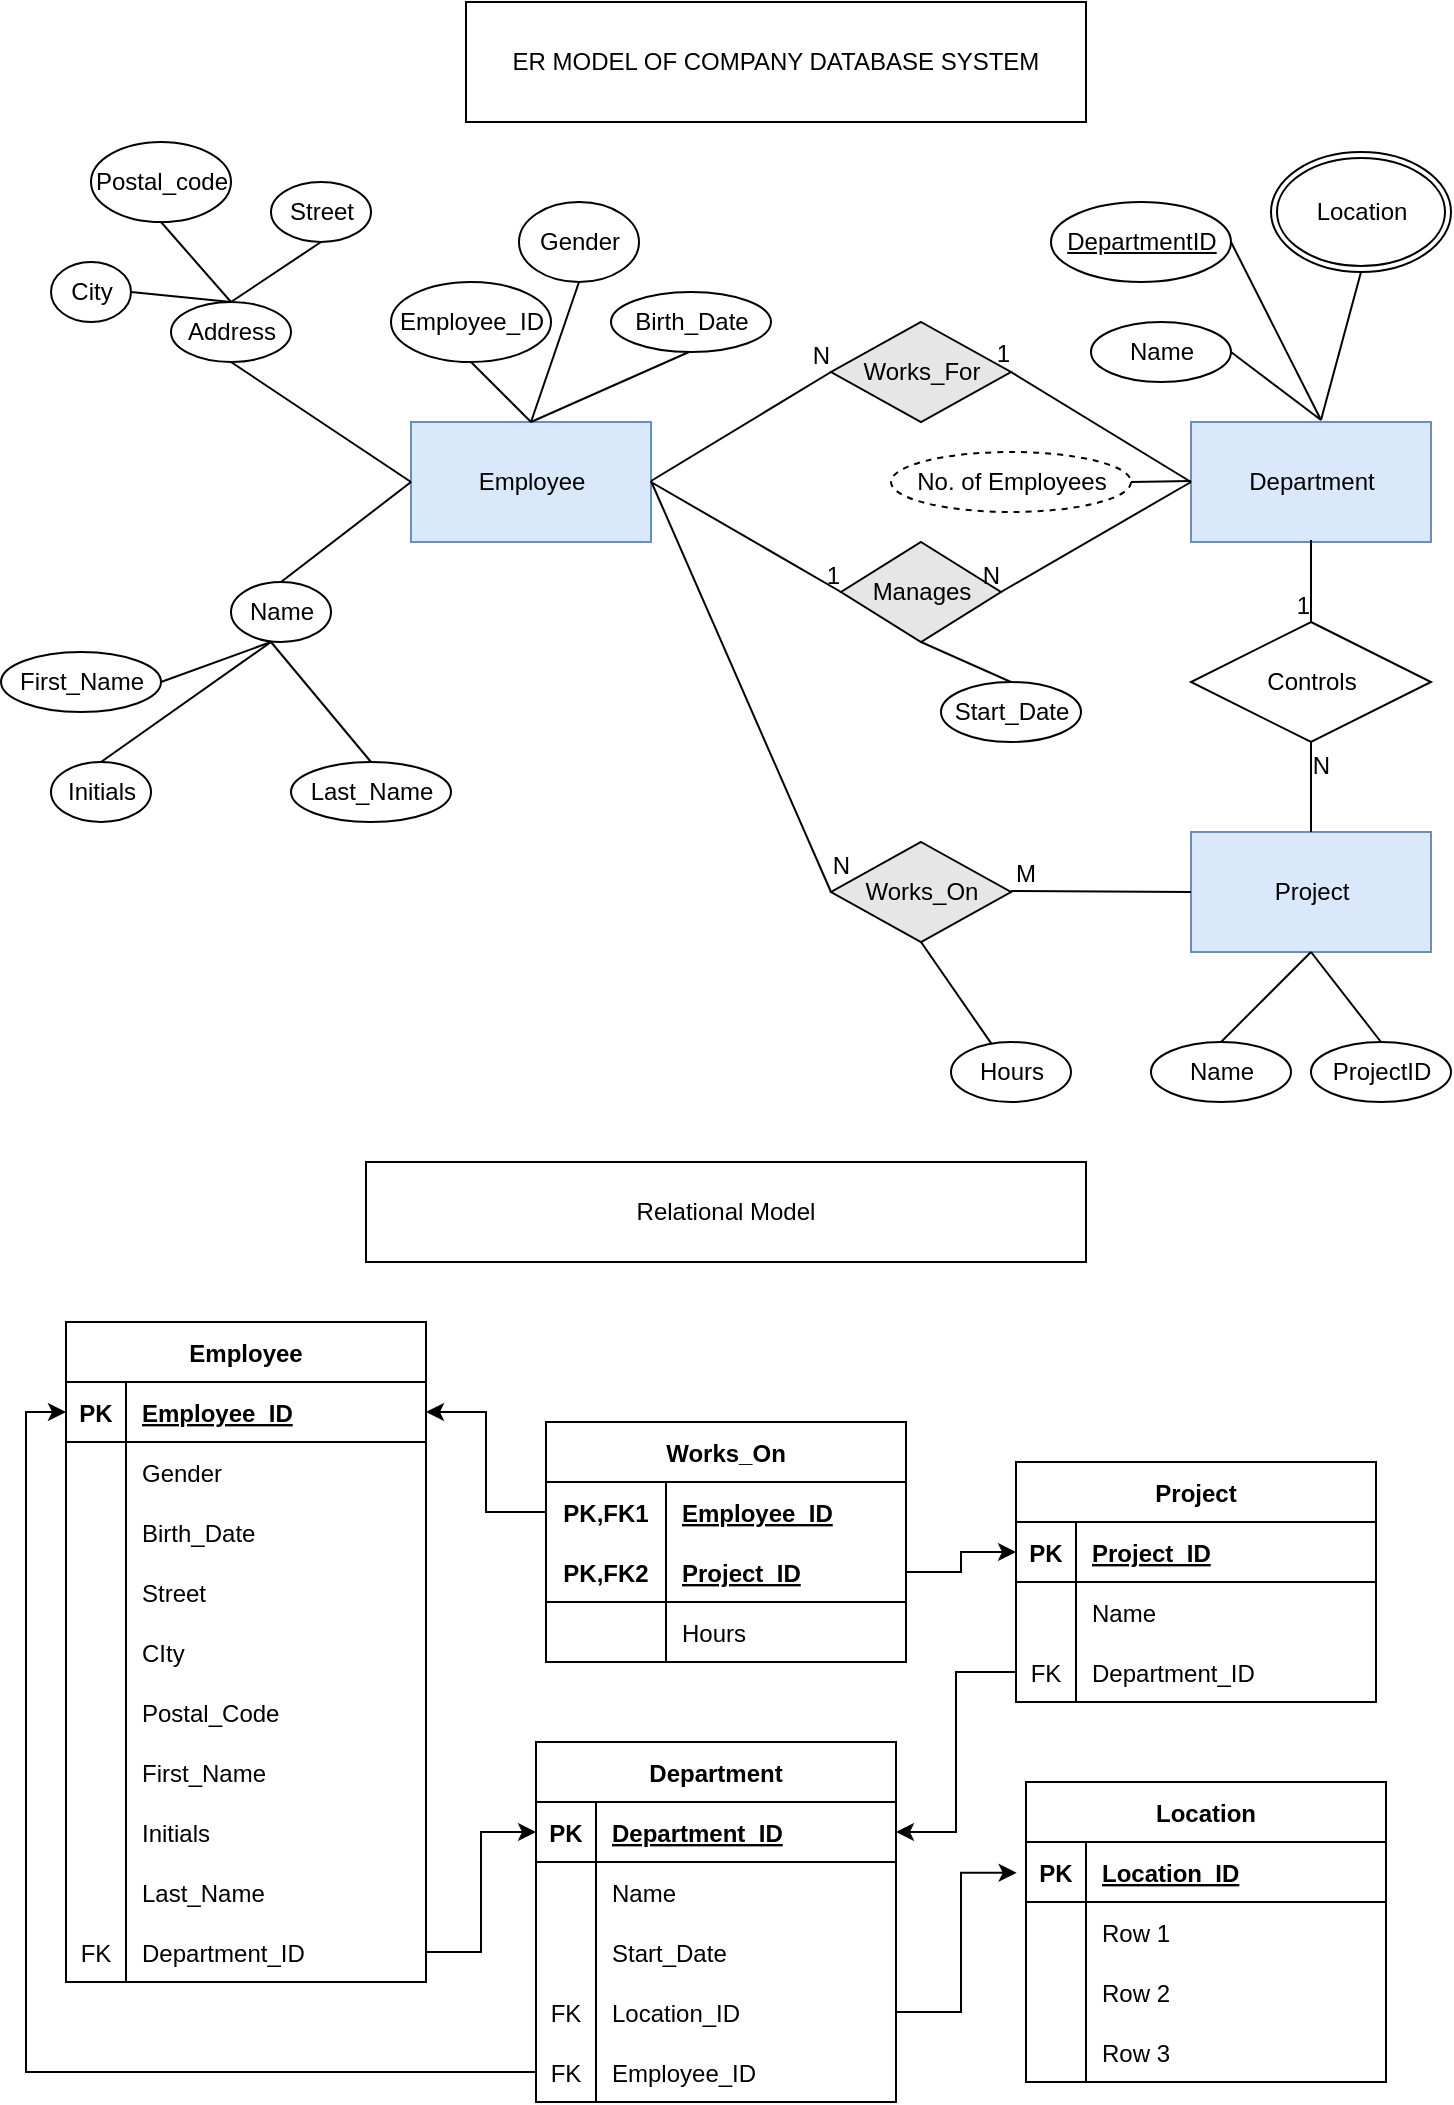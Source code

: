 <mxfile version="20.8.23" type="github">
  <diagram name="Page-1" id="R02BHQeO2Far4ScUjPcx">
    <mxGraphModel dx="1051" dy="545" grid="1" gridSize="10" guides="1" tooltips="1" connect="1" arrows="1" fold="1" page="1" pageScale="1" pageWidth="827" pageHeight="1169" math="0" shadow="0">
      <root>
        <mxCell id="0" />
        <mxCell id="1" parent="0" />
        <mxCell id="JJe2Z0qTwaohnT_z7_NP-1" value="Employee" style="rounded=0;whiteSpace=wrap;html=1;fillColor=#dae8fc;strokeColor=#6c8ebf;" vertex="1" parent="1">
          <mxGeometry x="252.5" y="270" width="120" height="60" as="geometry" />
        </mxCell>
        <mxCell id="JJe2Z0qTwaohnT_z7_NP-2" value="Department" style="rounded=0;whiteSpace=wrap;html=1;fillColor=#dae8fc;strokeColor=#6c8ebf;" vertex="1" parent="1">
          <mxGeometry x="642.5" y="270" width="120" height="60" as="geometry" />
        </mxCell>
        <mxCell id="JJe2Z0qTwaohnT_z7_NP-3" value="Project" style="rounded=0;whiteSpace=wrap;html=1;fillColor=#dae8fc;strokeColor=#6c8ebf;" vertex="1" parent="1">
          <mxGeometry x="642.5" y="475" width="120" height="60" as="geometry" />
        </mxCell>
        <mxCell id="JJe2Z0qTwaohnT_z7_NP-4" value="Employee_ID" style="ellipse;whiteSpace=wrap;html=1;" vertex="1" parent="1">
          <mxGeometry x="242.5" y="200" width="80" height="40" as="geometry" />
        </mxCell>
        <mxCell id="JJe2Z0qTwaohnT_z7_NP-5" value="Gender" style="ellipse;whiteSpace=wrap;html=1;" vertex="1" parent="1">
          <mxGeometry x="306.5" y="160" width="60" height="40" as="geometry" />
        </mxCell>
        <mxCell id="JJe2Z0qTwaohnT_z7_NP-7" value="Birth_Date" style="ellipse;whiteSpace=wrap;html=1;" vertex="1" parent="1">
          <mxGeometry x="352.5" y="205" width="80" height="30" as="geometry" />
        </mxCell>
        <mxCell id="JJe2Z0qTwaohnT_z7_NP-8" value="" style="endArrow=none;html=1;rounded=0;exitX=0.5;exitY=0;exitDx=0;exitDy=0;entryX=0.5;entryY=1;entryDx=0;entryDy=0;" edge="1" parent="1" source="JJe2Z0qTwaohnT_z7_NP-1" target="JJe2Z0qTwaohnT_z7_NP-5">
          <mxGeometry width="50" height="50" relative="1" as="geometry">
            <mxPoint x="302.5" y="250" as="sourcePoint" />
            <mxPoint x="352.5" y="200" as="targetPoint" />
          </mxGeometry>
        </mxCell>
        <mxCell id="JJe2Z0qTwaohnT_z7_NP-9" value="" style="endArrow=none;html=1;rounded=0;" edge="1" parent="1">
          <mxGeometry width="50" height="50" relative="1" as="geometry">
            <mxPoint x="312.5" y="270" as="sourcePoint" />
            <mxPoint x="282.5" y="240" as="targetPoint" />
          </mxGeometry>
        </mxCell>
        <mxCell id="JJe2Z0qTwaohnT_z7_NP-10" value="" style="endArrow=none;html=1;rounded=0;exitX=0.5;exitY=0;exitDx=0;exitDy=0;" edge="1" parent="1" source="JJe2Z0qTwaohnT_z7_NP-1">
          <mxGeometry width="50" height="50" relative="1" as="geometry">
            <mxPoint x="341.5" y="285" as="sourcePoint" />
            <mxPoint x="391.5" y="235" as="targetPoint" />
          </mxGeometry>
        </mxCell>
        <mxCell id="JJe2Z0qTwaohnT_z7_NP-11" value="Postal_code" style="ellipse;whiteSpace=wrap;html=1;" vertex="1" parent="1">
          <mxGeometry x="92.5" y="130" width="70" height="40" as="geometry" />
        </mxCell>
        <mxCell id="JJe2Z0qTwaohnT_z7_NP-12" value="Street" style="ellipse;whiteSpace=wrap;html=1;" vertex="1" parent="1">
          <mxGeometry x="182.5" y="150" width="50" height="30" as="geometry" />
        </mxCell>
        <mxCell id="JJe2Z0qTwaohnT_z7_NP-13" value="City" style="ellipse;whiteSpace=wrap;html=1;" vertex="1" parent="1">
          <mxGeometry x="72.5" y="190" width="40" height="30" as="geometry" />
        </mxCell>
        <mxCell id="JJe2Z0qTwaohnT_z7_NP-14" value="Address" style="ellipse;whiteSpace=wrap;html=1;" vertex="1" parent="1">
          <mxGeometry x="132.5" y="210" width="60" height="30" as="geometry" />
        </mxCell>
        <mxCell id="JJe2Z0qTwaohnT_z7_NP-15" value="" style="endArrow=none;html=1;rounded=0;exitX=0.5;exitY=1;exitDx=0;exitDy=0;" edge="1" parent="1" source="JJe2Z0qTwaohnT_z7_NP-14">
          <mxGeometry width="50" height="50" relative="1" as="geometry">
            <mxPoint x="202.5" y="350" as="sourcePoint" />
            <mxPoint x="252.5" y="300" as="targetPoint" />
          </mxGeometry>
        </mxCell>
        <mxCell id="JJe2Z0qTwaohnT_z7_NP-18" value="" style="endArrow=none;html=1;rounded=0;exitX=1;exitY=0.5;exitDx=0;exitDy=0;" edge="1" parent="1" source="JJe2Z0qTwaohnT_z7_NP-13">
          <mxGeometry width="50" height="50" relative="1" as="geometry">
            <mxPoint x="112.5" y="260" as="sourcePoint" />
            <mxPoint x="162.5" y="210" as="targetPoint" />
          </mxGeometry>
        </mxCell>
        <mxCell id="JJe2Z0qTwaohnT_z7_NP-19" value="" style="endArrow=none;html=1;rounded=0;exitX=0.5;exitY=1;exitDx=0;exitDy=0;" edge="1" parent="1" source="JJe2Z0qTwaohnT_z7_NP-11">
          <mxGeometry width="50" height="50" relative="1" as="geometry">
            <mxPoint x="112.5" y="260" as="sourcePoint" />
            <mxPoint x="162.5" y="210" as="targetPoint" />
          </mxGeometry>
        </mxCell>
        <mxCell id="JJe2Z0qTwaohnT_z7_NP-20" value="" style="endArrow=none;html=1;rounded=0;exitX=0.5;exitY=1;exitDx=0;exitDy=0;" edge="1" parent="1" source="JJe2Z0qTwaohnT_z7_NP-12">
          <mxGeometry width="50" height="50" relative="1" as="geometry">
            <mxPoint x="112.5" y="260" as="sourcePoint" />
            <mxPoint x="162.5" y="210" as="targetPoint" />
          </mxGeometry>
        </mxCell>
        <mxCell id="JJe2Z0qTwaohnT_z7_NP-21" value="Name" style="ellipse;whiteSpace=wrap;html=1;" vertex="1" parent="1">
          <mxGeometry x="162.5" y="350" width="50" height="30" as="geometry" />
        </mxCell>
        <mxCell id="JJe2Z0qTwaohnT_z7_NP-22" value="First_Name" style="ellipse;whiteSpace=wrap;html=1;" vertex="1" parent="1">
          <mxGeometry x="47.5" y="385" width="80" height="30" as="geometry" />
        </mxCell>
        <mxCell id="JJe2Z0qTwaohnT_z7_NP-23" value="Last_Name" style="ellipse;whiteSpace=wrap;html=1;" vertex="1" parent="1">
          <mxGeometry x="192.5" y="440" width="80" height="30" as="geometry" />
        </mxCell>
        <mxCell id="JJe2Z0qTwaohnT_z7_NP-24" value="Initials" style="ellipse;whiteSpace=wrap;html=1;" vertex="1" parent="1">
          <mxGeometry x="72.5" y="440" width="50" height="30" as="geometry" />
        </mxCell>
        <mxCell id="JJe2Z0qTwaohnT_z7_NP-25" value="" style="endArrow=none;html=1;rounded=0;exitX=0.5;exitY=0;exitDx=0;exitDy=0;" edge="1" parent="1" source="JJe2Z0qTwaohnT_z7_NP-21">
          <mxGeometry width="50" height="50" relative="1" as="geometry">
            <mxPoint x="202.5" y="360" as="sourcePoint" />
            <mxPoint x="252.5" y="300" as="targetPoint" />
          </mxGeometry>
        </mxCell>
        <mxCell id="JJe2Z0qTwaohnT_z7_NP-26" value="" style="endArrow=none;html=1;rounded=0;exitX=0.5;exitY=0;exitDx=0;exitDy=0;" edge="1" parent="1" source="JJe2Z0qTwaohnT_z7_NP-24">
          <mxGeometry width="50" height="50" relative="1" as="geometry">
            <mxPoint x="132.5" y="430" as="sourcePoint" />
            <mxPoint x="182.5" y="380" as="targetPoint" />
          </mxGeometry>
        </mxCell>
        <mxCell id="JJe2Z0qTwaohnT_z7_NP-27" value="" style="endArrow=none;html=1;rounded=0;exitX=1;exitY=0.5;exitDx=0;exitDy=0;" edge="1" parent="1" source="JJe2Z0qTwaohnT_z7_NP-22">
          <mxGeometry width="50" height="50" relative="1" as="geometry">
            <mxPoint x="132.5" y="430" as="sourcePoint" />
            <mxPoint x="182.5" y="380" as="targetPoint" />
          </mxGeometry>
        </mxCell>
        <mxCell id="JJe2Z0qTwaohnT_z7_NP-28" value="" style="endArrow=none;html=1;rounded=0;exitX=0.5;exitY=0;exitDx=0;exitDy=0;" edge="1" parent="1" source="JJe2Z0qTwaohnT_z7_NP-23">
          <mxGeometry width="50" height="50" relative="1" as="geometry">
            <mxPoint x="132.5" y="430" as="sourcePoint" />
            <mxPoint x="182.5" y="380" as="targetPoint" />
          </mxGeometry>
        </mxCell>
        <mxCell id="JJe2Z0qTwaohnT_z7_NP-29" value="Works_For" style="rhombus;whiteSpace=wrap;html=1;fillColor=#E6E6E6;" vertex="1" parent="1">
          <mxGeometry x="462.5" y="220" width="90" height="50" as="geometry" />
        </mxCell>
        <mxCell id="JJe2Z0qTwaohnT_z7_NP-32" value="Manages" style="rhombus;whiteSpace=wrap;html=1;fillColor=#E6E6E6;" vertex="1" parent="1">
          <mxGeometry x="467.5" y="330" width="80" height="50" as="geometry" />
        </mxCell>
        <mxCell id="JJe2Z0qTwaohnT_z7_NP-36" value="No. of Employees" style="ellipse;whiteSpace=wrap;html=1;align=center;dashed=1;fillColor=#FFFFFF;" vertex="1" parent="1">
          <mxGeometry x="492.5" y="285" width="120" height="30" as="geometry" />
        </mxCell>
        <mxCell id="JJe2Z0qTwaohnT_z7_NP-37" value="" style="endArrow=none;html=1;rounded=0;exitX=1;exitY=0.5;exitDx=0;exitDy=0;" edge="1" parent="1" source="JJe2Z0qTwaohnT_z7_NP-36">
          <mxGeometry relative="1" as="geometry">
            <mxPoint x="622.5" y="300" as="sourcePoint" />
            <mxPoint x="642.5" y="299.5" as="targetPoint" />
          </mxGeometry>
        </mxCell>
        <mxCell id="JJe2Z0qTwaohnT_z7_NP-39" value="Name" style="ellipse;whiteSpace=wrap;html=1;align=center;fillColor=#FFFFFF;" vertex="1" parent="1">
          <mxGeometry x="592.5" y="220" width="70" height="30" as="geometry" />
        </mxCell>
        <mxCell id="JJe2Z0qTwaohnT_z7_NP-41" value="&lt;u&gt;DepartmentID&lt;/u&gt;" style="ellipse;whiteSpace=wrap;html=1;align=center;fillColor=#FFFFFF;" vertex="1" parent="1">
          <mxGeometry x="572.5" y="160" width="90" height="40" as="geometry" />
        </mxCell>
        <mxCell id="JJe2Z0qTwaohnT_z7_NP-42" value="Location" style="ellipse;shape=doubleEllipse;margin=3;whiteSpace=wrap;html=1;align=center;fillColor=#FFFFFF;" vertex="1" parent="1">
          <mxGeometry x="682.5" y="135" width="90" height="60" as="geometry" />
        </mxCell>
        <mxCell id="JJe2Z0qTwaohnT_z7_NP-43" value="" style="endArrow=none;html=1;rounded=0;exitX=0.5;exitY=1;exitDx=0;exitDy=0;" edge="1" parent="1" source="JJe2Z0qTwaohnT_z7_NP-42">
          <mxGeometry relative="1" as="geometry">
            <mxPoint x="547.5" y="269" as="sourcePoint" />
            <mxPoint x="707.5" y="269" as="targetPoint" />
          </mxGeometry>
        </mxCell>
        <mxCell id="JJe2Z0qTwaohnT_z7_NP-44" value="" style="endArrow=none;html=1;rounded=0;exitX=1;exitY=0.5;exitDx=0;exitDy=0;" edge="1" parent="1" source="JJe2Z0qTwaohnT_z7_NP-41">
          <mxGeometry relative="1" as="geometry">
            <mxPoint x="547.5" y="269" as="sourcePoint" />
            <mxPoint x="707.5" y="269" as="targetPoint" />
          </mxGeometry>
        </mxCell>
        <mxCell id="JJe2Z0qTwaohnT_z7_NP-45" value="" style="endArrow=none;html=1;rounded=0;exitX=1;exitY=0.5;exitDx=0;exitDy=0;" edge="1" parent="1" source="JJe2Z0qTwaohnT_z7_NP-39">
          <mxGeometry relative="1" as="geometry">
            <mxPoint x="547.5" y="269" as="sourcePoint" />
            <mxPoint x="707.5" y="269" as="targetPoint" />
          </mxGeometry>
        </mxCell>
        <mxCell id="JJe2Z0qTwaohnT_z7_NP-46" value="" style="endArrow=none;html=1;rounded=0;entryX=0;entryY=0.5;entryDx=0;entryDy=0;" edge="1" parent="1" target="JJe2Z0qTwaohnT_z7_NP-29">
          <mxGeometry relative="1" as="geometry">
            <mxPoint x="372.5" y="299.5" as="sourcePoint" />
            <mxPoint x="532.5" y="299.5" as="targetPoint" />
          </mxGeometry>
        </mxCell>
        <mxCell id="JJe2Z0qTwaohnT_z7_NP-47" value="N" style="resizable=0;html=1;align=right;verticalAlign=bottom;fillColor=#FFFFFF;" connectable="0" vertex="1" parent="JJe2Z0qTwaohnT_z7_NP-46">
          <mxGeometry x="1" relative="1" as="geometry" />
        </mxCell>
        <mxCell id="JJe2Z0qTwaohnT_z7_NP-48" value="" style="endArrow=none;html=1;rounded=0;exitX=0;exitY=0.5;exitDx=0;exitDy=0;entryX=1;entryY=0.5;entryDx=0;entryDy=0;" edge="1" parent="1" source="JJe2Z0qTwaohnT_z7_NP-2" target="JJe2Z0qTwaohnT_z7_NP-29">
          <mxGeometry relative="1" as="geometry">
            <mxPoint x="402.5" y="330" as="sourcePoint" />
            <mxPoint x="562.5" y="330" as="targetPoint" />
          </mxGeometry>
        </mxCell>
        <mxCell id="JJe2Z0qTwaohnT_z7_NP-49" value="1" style="resizable=0;html=1;align=right;verticalAlign=bottom;fillColor=#FFFFFF;" connectable="0" vertex="1" parent="JJe2Z0qTwaohnT_z7_NP-48">
          <mxGeometry x="1" relative="1" as="geometry" />
        </mxCell>
        <mxCell id="JJe2Z0qTwaohnT_z7_NP-50" value="" style="endArrow=none;html=1;rounded=0;exitX=1;exitY=0.5;exitDx=0;exitDy=0;entryX=0;entryY=0.5;entryDx=0;entryDy=0;" edge="1" parent="1" source="JJe2Z0qTwaohnT_z7_NP-1" target="JJe2Z0qTwaohnT_z7_NP-32">
          <mxGeometry relative="1" as="geometry">
            <mxPoint x="402.5" y="330" as="sourcePoint" />
            <mxPoint x="562.5" y="330" as="targetPoint" />
          </mxGeometry>
        </mxCell>
        <mxCell id="JJe2Z0qTwaohnT_z7_NP-51" value="1" style="resizable=0;html=1;align=right;verticalAlign=bottom;fillColor=#FFFFFF;" connectable="0" vertex="1" parent="JJe2Z0qTwaohnT_z7_NP-50">
          <mxGeometry x="1" relative="1" as="geometry" />
        </mxCell>
        <mxCell id="JJe2Z0qTwaohnT_z7_NP-52" value="" style="endArrow=none;html=1;rounded=0;entryX=1;entryY=0.5;entryDx=0;entryDy=0;" edge="1" parent="1" target="JJe2Z0qTwaohnT_z7_NP-32">
          <mxGeometry relative="1" as="geometry">
            <mxPoint x="642.5" y="300" as="sourcePoint" />
            <mxPoint x="502.5" y="420" as="targetPoint" />
          </mxGeometry>
        </mxCell>
        <mxCell id="JJe2Z0qTwaohnT_z7_NP-53" value="N" style="resizable=0;html=1;align=right;verticalAlign=bottom;fillColor=#FFFFFF;" connectable="0" vertex="1" parent="JJe2Z0qTwaohnT_z7_NP-52">
          <mxGeometry x="1" relative="1" as="geometry" />
        </mxCell>
        <mxCell id="JJe2Z0qTwaohnT_z7_NP-54" value="Works_On" style="rhombus;whiteSpace=wrap;html=1;fillColor=#E6E6E6;" vertex="1" parent="1">
          <mxGeometry x="462.5" y="480" width="90" height="50" as="geometry" />
        </mxCell>
        <mxCell id="JJe2Z0qTwaohnT_z7_NP-55" value="" style="endArrow=none;html=1;rounded=0;entryX=0;entryY=0.5;entryDx=0;entryDy=0;" edge="1" parent="1" target="JJe2Z0qTwaohnT_z7_NP-54">
          <mxGeometry relative="1" as="geometry">
            <mxPoint x="372.5" y="299.5" as="sourcePoint" />
            <mxPoint x="532.5" y="299.5" as="targetPoint" />
          </mxGeometry>
        </mxCell>
        <mxCell id="JJe2Z0qTwaohnT_z7_NP-56" value="N" style="resizable=0;html=1;align=right;verticalAlign=bottom;fillColor=#FFFFFF;" connectable="0" vertex="1" parent="JJe2Z0qTwaohnT_z7_NP-55">
          <mxGeometry x="1" relative="1" as="geometry">
            <mxPoint x="10" y="-5" as="offset" />
          </mxGeometry>
        </mxCell>
        <mxCell id="JJe2Z0qTwaohnT_z7_NP-57" value="" style="endArrow=none;html=1;rounded=0;" edge="1" parent="1">
          <mxGeometry relative="1" as="geometry">
            <mxPoint x="552.5" y="504.5" as="sourcePoint" />
            <mxPoint x="642.5" y="505" as="targetPoint" />
          </mxGeometry>
        </mxCell>
        <mxCell id="JJe2Z0qTwaohnT_z7_NP-58" value="M" style="resizable=0;html=1;align=left;verticalAlign=bottom;fillColor=#FFFFFF;" connectable="0" vertex="1" parent="JJe2Z0qTwaohnT_z7_NP-57">
          <mxGeometry x="-1" relative="1" as="geometry" />
        </mxCell>
        <mxCell id="JJe2Z0qTwaohnT_z7_NP-60" value="Controls" style="shape=rhombus;perimeter=rhombusPerimeter;whiteSpace=wrap;html=1;align=center;fillColor=#FFFFFF;" vertex="1" parent="1">
          <mxGeometry x="642.5" y="370" width="120" height="60" as="geometry" />
        </mxCell>
        <mxCell id="JJe2Z0qTwaohnT_z7_NP-61" value="" style="endArrow=none;html=1;rounded=0;entryX=0.5;entryY=0;entryDx=0;entryDy=0;" edge="1" parent="1" target="JJe2Z0qTwaohnT_z7_NP-60">
          <mxGeometry relative="1" as="geometry">
            <mxPoint x="702.5" y="329" as="sourcePoint" />
            <mxPoint x="862.5" y="329" as="targetPoint" />
          </mxGeometry>
        </mxCell>
        <mxCell id="JJe2Z0qTwaohnT_z7_NP-62" value="1" style="resizable=0;html=1;align=right;verticalAlign=bottom;fillColor=#FFFFFF;" connectable="0" vertex="1" parent="JJe2Z0qTwaohnT_z7_NP-61">
          <mxGeometry x="1" relative="1" as="geometry" />
        </mxCell>
        <mxCell id="JJe2Z0qTwaohnT_z7_NP-63" value="" style="endArrow=none;html=1;rounded=0;entryX=0.5;entryY=1;entryDx=0;entryDy=0;exitX=0.5;exitY=0;exitDx=0;exitDy=0;" edge="1" parent="1" source="JJe2Z0qTwaohnT_z7_NP-3" target="JJe2Z0qTwaohnT_z7_NP-60">
          <mxGeometry relative="1" as="geometry">
            <mxPoint x="702.5" y="470" as="sourcePoint" />
            <mxPoint x="842.5" y="454.5" as="targetPoint" />
          </mxGeometry>
        </mxCell>
        <mxCell id="JJe2Z0qTwaohnT_z7_NP-64" value="N" style="resizable=0;html=1;align=right;verticalAlign=bottom;fillColor=#FFFFFF;" connectable="0" vertex="1" parent="JJe2Z0qTwaohnT_z7_NP-63">
          <mxGeometry x="1" relative="1" as="geometry">
            <mxPoint x="10" y="20" as="offset" />
          </mxGeometry>
        </mxCell>
        <mxCell id="JJe2Z0qTwaohnT_z7_NP-66" value="Start_Date" style="ellipse;whiteSpace=wrap;html=1;align=center;fillColor=#FFFFFF;" vertex="1" parent="1">
          <mxGeometry x="517.5" y="400" width="70" height="30" as="geometry" />
        </mxCell>
        <mxCell id="JJe2Z0qTwaohnT_z7_NP-67" value="" style="endArrow=none;html=1;rounded=0;entryX=0.5;entryY=0;entryDx=0;entryDy=0;exitX=0.5;exitY=1;exitDx=0;exitDy=0;" edge="1" parent="1" source="JJe2Z0qTwaohnT_z7_NP-32" target="JJe2Z0qTwaohnT_z7_NP-66">
          <mxGeometry relative="1" as="geometry">
            <mxPoint x="402.5" y="330" as="sourcePoint" />
            <mxPoint x="562.5" y="330" as="targetPoint" />
          </mxGeometry>
        </mxCell>
        <mxCell id="JJe2Z0qTwaohnT_z7_NP-68" value="" style="endArrow=none;html=1;rounded=0;exitX=0.5;exitY=1;exitDx=0;exitDy=0;" edge="1" parent="1" source="JJe2Z0qTwaohnT_z7_NP-54" target="JJe2Z0qTwaohnT_z7_NP-69">
          <mxGeometry relative="1" as="geometry">
            <mxPoint x="502.5" y="550" as="sourcePoint" />
            <mxPoint x="662.5" y="550" as="targetPoint" />
          </mxGeometry>
        </mxCell>
        <mxCell id="JJe2Z0qTwaohnT_z7_NP-69" value="Hours" style="ellipse;whiteSpace=wrap;html=1;align=center;fillColor=#FFFFFF;" vertex="1" parent="1">
          <mxGeometry x="522.5" y="580" width="60" height="30" as="geometry" />
        </mxCell>
        <mxCell id="JJe2Z0qTwaohnT_z7_NP-70" value="Name" style="ellipse;whiteSpace=wrap;html=1;align=center;fillColor=#FFFFFF;" vertex="1" parent="1">
          <mxGeometry x="622.5" y="580" width="70" height="30" as="geometry" />
        </mxCell>
        <mxCell id="JJe2Z0qTwaohnT_z7_NP-71" value="ProjectID" style="ellipse;whiteSpace=wrap;html=1;align=center;fillColor=#FFFFFF;" vertex="1" parent="1">
          <mxGeometry x="702.5" y="580" width="70" height="30" as="geometry" />
        </mxCell>
        <mxCell id="JJe2Z0qTwaohnT_z7_NP-72" value="" style="endArrow=none;html=1;rounded=0;exitX=0.5;exitY=0;exitDx=0;exitDy=0;entryX=0.5;entryY=1;entryDx=0;entryDy=0;" edge="1" parent="1" source="JJe2Z0qTwaohnT_z7_NP-70" target="JJe2Z0qTwaohnT_z7_NP-3">
          <mxGeometry relative="1" as="geometry">
            <mxPoint x="547.5" y="550" as="sourcePoint" />
            <mxPoint x="707.5" y="550" as="targetPoint" />
          </mxGeometry>
        </mxCell>
        <mxCell id="JJe2Z0qTwaohnT_z7_NP-73" value="" style="endArrow=none;html=1;rounded=0;entryX=0.5;entryY=0;entryDx=0;entryDy=0;exitX=0.5;exitY=1;exitDx=0;exitDy=0;" edge="1" parent="1" source="JJe2Z0qTwaohnT_z7_NP-3" target="JJe2Z0qTwaohnT_z7_NP-71">
          <mxGeometry relative="1" as="geometry">
            <mxPoint x="702.5" y="540" as="sourcePoint" />
            <mxPoint x="862.5" y="535" as="targetPoint" />
          </mxGeometry>
        </mxCell>
        <mxCell id="JJe2Z0qTwaohnT_z7_NP-75" value="ER MODEL OF COMPANY DATABASE SYSTEM" style="rounded=0;whiteSpace=wrap;html=1;fillColor=#FFFFFF;" vertex="1" parent="1">
          <mxGeometry x="280" y="60" width="310" height="60" as="geometry" />
        </mxCell>
        <mxCell id="JJe2Z0qTwaohnT_z7_NP-77" value="Relational Model" style="rounded=0;whiteSpace=wrap;html=1;fillColor=#FFFFFF;" vertex="1" parent="1">
          <mxGeometry x="230" y="640" width="360" height="50" as="geometry" />
        </mxCell>
        <mxCell id="JJe2Z0qTwaohnT_z7_NP-78" value="Employee" style="shape=table;startSize=30;container=1;collapsible=1;childLayout=tableLayout;fixedRows=1;rowLines=0;fontStyle=1;align=center;resizeLast=1;fillColor=#FFFFFF;" vertex="1" parent="1">
          <mxGeometry x="80" y="720" width="180" height="330" as="geometry">
            <mxRectangle x="85" y="740" width="70" height="30" as="alternateBounds" />
          </mxGeometry>
        </mxCell>
        <mxCell id="JJe2Z0qTwaohnT_z7_NP-79" value="" style="shape=tableRow;horizontal=0;startSize=0;swimlaneHead=0;swimlaneBody=0;fillColor=none;collapsible=0;dropTarget=0;points=[[0,0.5],[1,0.5]];portConstraint=eastwest;top=0;left=0;right=0;bottom=1;" vertex="1" parent="JJe2Z0qTwaohnT_z7_NP-78">
          <mxGeometry y="30" width="180" height="30" as="geometry" />
        </mxCell>
        <mxCell id="JJe2Z0qTwaohnT_z7_NP-80" value="PK" style="shape=partialRectangle;connectable=0;fillColor=none;top=0;left=0;bottom=0;right=0;fontStyle=1;overflow=hidden;" vertex="1" parent="JJe2Z0qTwaohnT_z7_NP-79">
          <mxGeometry width="30" height="30" as="geometry">
            <mxRectangle width="30" height="30" as="alternateBounds" />
          </mxGeometry>
        </mxCell>
        <mxCell id="JJe2Z0qTwaohnT_z7_NP-81" value="Employee_ID" style="shape=partialRectangle;connectable=0;fillColor=none;top=0;left=0;bottom=0;right=0;align=left;spacingLeft=6;fontStyle=5;overflow=hidden;" vertex="1" parent="JJe2Z0qTwaohnT_z7_NP-79">
          <mxGeometry x="30" width="150" height="30" as="geometry">
            <mxRectangle width="150" height="30" as="alternateBounds" />
          </mxGeometry>
        </mxCell>
        <mxCell id="JJe2Z0qTwaohnT_z7_NP-82" value="" style="shape=tableRow;horizontal=0;startSize=0;swimlaneHead=0;swimlaneBody=0;fillColor=none;collapsible=0;dropTarget=0;points=[[0,0.5],[1,0.5]];portConstraint=eastwest;top=0;left=0;right=0;bottom=0;" vertex="1" parent="JJe2Z0qTwaohnT_z7_NP-78">
          <mxGeometry y="60" width="180" height="30" as="geometry" />
        </mxCell>
        <mxCell id="JJe2Z0qTwaohnT_z7_NP-83" value="" style="shape=partialRectangle;connectable=0;fillColor=none;top=0;left=0;bottom=0;right=0;editable=1;overflow=hidden;" vertex="1" parent="JJe2Z0qTwaohnT_z7_NP-82">
          <mxGeometry width="30" height="30" as="geometry">
            <mxRectangle width="30" height="30" as="alternateBounds" />
          </mxGeometry>
        </mxCell>
        <mxCell id="JJe2Z0qTwaohnT_z7_NP-84" value="Gender" style="shape=partialRectangle;connectable=0;fillColor=none;top=0;left=0;bottom=0;right=0;align=left;spacingLeft=6;overflow=hidden;" vertex="1" parent="JJe2Z0qTwaohnT_z7_NP-82">
          <mxGeometry x="30" width="150" height="30" as="geometry">
            <mxRectangle width="150" height="30" as="alternateBounds" />
          </mxGeometry>
        </mxCell>
        <mxCell id="JJe2Z0qTwaohnT_z7_NP-85" value="" style="shape=tableRow;horizontal=0;startSize=0;swimlaneHead=0;swimlaneBody=0;fillColor=none;collapsible=0;dropTarget=0;points=[[0,0.5],[1,0.5]];portConstraint=eastwest;top=0;left=0;right=0;bottom=0;" vertex="1" parent="JJe2Z0qTwaohnT_z7_NP-78">
          <mxGeometry y="90" width="180" height="30" as="geometry" />
        </mxCell>
        <mxCell id="JJe2Z0qTwaohnT_z7_NP-86" value="" style="shape=partialRectangle;connectable=0;fillColor=none;top=0;left=0;bottom=0;right=0;editable=1;overflow=hidden;" vertex="1" parent="JJe2Z0qTwaohnT_z7_NP-85">
          <mxGeometry width="30" height="30" as="geometry">
            <mxRectangle width="30" height="30" as="alternateBounds" />
          </mxGeometry>
        </mxCell>
        <mxCell id="JJe2Z0qTwaohnT_z7_NP-87" value="Birth_Date" style="shape=partialRectangle;connectable=0;fillColor=none;top=0;left=0;bottom=0;right=0;align=left;spacingLeft=6;overflow=hidden;" vertex="1" parent="JJe2Z0qTwaohnT_z7_NP-85">
          <mxGeometry x="30" width="150" height="30" as="geometry">
            <mxRectangle width="150" height="30" as="alternateBounds" />
          </mxGeometry>
        </mxCell>
        <mxCell id="JJe2Z0qTwaohnT_z7_NP-88" value="" style="shape=tableRow;horizontal=0;startSize=0;swimlaneHead=0;swimlaneBody=0;fillColor=none;collapsible=0;dropTarget=0;points=[[0,0.5],[1,0.5]];portConstraint=eastwest;top=0;left=0;right=0;bottom=0;" vertex="1" parent="JJe2Z0qTwaohnT_z7_NP-78">
          <mxGeometry y="120" width="180" height="30" as="geometry" />
        </mxCell>
        <mxCell id="JJe2Z0qTwaohnT_z7_NP-89" value="" style="shape=partialRectangle;connectable=0;fillColor=none;top=0;left=0;bottom=0;right=0;editable=1;overflow=hidden;" vertex="1" parent="JJe2Z0qTwaohnT_z7_NP-88">
          <mxGeometry width="30" height="30" as="geometry">
            <mxRectangle width="30" height="30" as="alternateBounds" />
          </mxGeometry>
        </mxCell>
        <mxCell id="JJe2Z0qTwaohnT_z7_NP-90" value="Street" style="shape=partialRectangle;connectable=0;fillColor=none;top=0;left=0;bottom=0;right=0;align=left;spacingLeft=6;overflow=hidden;" vertex="1" parent="JJe2Z0qTwaohnT_z7_NP-88">
          <mxGeometry x="30" width="150" height="30" as="geometry">
            <mxRectangle width="150" height="30" as="alternateBounds" />
          </mxGeometry>
        </mxCell>
        <mxCell id="JJe2Z0qTwaohnT_z7_NP-91" value="" style="shape=tableRow;horizontal=0;startSize=0;swimlaneHead=0;swimlaneBody=0;fillColor=none;collapsible=0;dropTarget=0;points=[[0,0.5],[1,0.5]];portConstraint=eastwest;top=0;left=0;right=0;bottom=0;" vertex="1" parent="JJe2Z0qTwaohnT_z7_NP-78">
          <mxGeometry y="150" width="180" height="30" as="geometry" />
        </mxCell>
        <mxCell id="JJe2Z0qTwaohnT_z7_NP-92" value="" style="shape=partialRectangle;connectable=0;fillColor=none;top=0;left=0;bottom=0;right=0;editable=1;overflow=hidden;" vertex="1" parent="JJe2Z0qTwaohnT_z7_NP-91">
          <mxGeometry width="30" height="30" as="geometry">
            <mxRectangle width="30" height="30" as="alternateBounds" />
          </mxGeometry>
        </mxCell>
        <mxCell id="JJe2Z0qTwaohnT_z7_NP-93" value="CIty" style="shape=partialRectangle;connectable=0;fillColor=none;top=0;left=0;bottom=0;right=0;align=left;spacingLeft=6;overflow=hidden;" vertex="1" parent="JJe2Z0qTwaohnT_z7_NP-91">
          <mxGeometry x="30" width="150" height="30" as="geometry">
            <mxRectangle width="150" height="30" as="alternateBounds" />
          </mxGeometry>
        </mxCell>
        <mxCell id="JJe2Z0qTwaohnT_z7_NP-94" value="" style="shape=tableRow;horizontal=0;startSize=0;swimlaneHead=0;swimlaneBody=0;fillColor=none;collapsible=0;dropTarget=0;points=[[0,0.5],[1,0.5]];portConstraint=eastwest;top=0;left=0;right=0;bottom=0;" vertex="1" parent="JJe2Z0qTwaohnT_z7_NP-78">
          <mxGeometry y="180" width="180" height="30" as="geometry" />
        </mxCell>
        <mxCell id="JJe2Z0qTwaohnT_z7_NP-95" value="" style="shape=partialRectangle;connectable=0;fillColor=none;top=0;left=0;bottom=0;right=0;editable=1;overflow=hidden;" vertex="1" parent="JJe2Z0qTwaohnT_z7_NP-94">
          <mxGeometry width="30" height="30" as="geometry">
            <mxRectangle width="30" height="30" as="alternateBounds" />
          </mxGeometry>
        </mxCell>
        <mxCell id="JJe2Z0qTwaohnT_z7_NP-96" value="Postal_Code" style="shape=partialRectangle;connectable=0;fillColor=none;top=0;left=0;bottom=0;right=0;align=left;spacingLeft=6;overflow=hidden;" vertex="1" parent="JJe2Z0qTwaohnT_z7_NP-94">
          <mxGeometry x="30" width="150" height="30" as="geometry">
            <mxRectangle width="150" height="30" as="alternateBounds" />
          </mxGeometry>
        </mxCell>
        <mxCell id="JJe2Z0qTwaohnT_z7_NP-97" value="" style="shape=tableRow;horizontal=0;startSize=0;swimlaneHead=0;swimlaneBody=0;fillColor=none;collapsible=0;dropTarget=0;points=[[0,0.5],[1,0.5]];portConstraint=eastwest;top=0;left=0;right=0;bottom=0;" vertex="1" parent="JJe2Z0qTwaohnT_z7_NP-78">
          <mxGeometry y="210" width="180" height="30" as="geometry" />
        </mxCell>
        <mxCell id="JJe2Z0qTwaohnT_z7_NP-98" value="" style="shape=partialRectangle;connectable=0;fillColor=none;top=0;left=0;bottom=0;right=0;editable=1;overflow=hidden;" vertex="1" parent="JJe2Z0qTwaohnT_z7_NP-97">
          <mxGeometry width="30" height="30" as="geometry">
            <mxRectangle width="30" height="30" as="alternateBounds" />
          </mxGeometry>
        </mxCell>
        <mxCell id="JJe2Z0qTwaohnT_z7_NP-99" value="First_Name" style="shape=partialRectangle;connectable=0;fillColor=none;top=0;left=0;bottom=0;right=0;align=left;spacingLeft=6;overflow=hidden;" vertex="1" parent="JJe2Z0qTwaohnT_z7_NP-97">
          <mxGeometry x="30" width="150" height="30" as="geometry">
            <mxRectangle width="150" height="30" as="alternateBounds" />
          </mxGeometry>
        </mxCell>
        <mxCell id="JJe2Z0qTwaohnT_z7_NP-100" value="" style="shape=tableRow;horizontal=0;startSize=0;swimlaneHead=0;swimlaneBody=0;fillColor=none;collapsible=0;dropTarget=0;points=[[0,0.5],[1,0.5]];portConstraint=eastwest;top=0;left=0;right=0;bottom=0;" vertex="1" parent="JJe2Z0qTwaohnT_z7_NP-78">
          <mxGeometry y="240" width="180" height="30" as="geometry" />
        </mxCell>
        <mxCell id="JJe2Z0qTwaohnT_z7_NP-101" value="" style="shape=partialRectangle;connectable=0;fillColor=none;top=0;left=0;bottom=0;right=0;editable=1;overflow=hidden;" vertex="1" parent="JJe2Z0qTwaohnT_z7_NP-100">
          <mxGeometry width="30" height="30" as="geometry">
            <mxRectangle width="30" height="30" as="alternateBounds" />
          </mxGeometry>
        </mxCell>
        <mxCell id="JJe2Z0qTwaohnT_z7_NP-102" value="Initials" style="shape=partialRectangle;connectable=0;fillColor=none;top=0;left=0;bottom=0;right=0;align=left;spacingLeft=6;overflow=hidden;" vertex="1" parent="JJe2Z0qTwaohnT_z7_NP-100">
          <mxGeometry x="30" width="150" height="30" as="geometry">
            <mxRectangle width="150" height="30" as="alternateBounds" />
          </mxGeometry>
        </mxCell>
        <mxCell id="JJe2Z0qTwaohnT_z7_NP-103" value="" style="shape=tableRow;horizontal=0;startSize=0;swimlaneHead=0;swimlaneBody=0;fillColor=none;collapsible=0;dropTarget=0;points=[[0,0.5],[1,0.5]];portConstraint=eastwest;top=0;left=0;right=0;bottom=0;" vertex="1" parent="JJe2Z0qTwaohnT_z7_NP-78">
          <mxGeometry y="270" width="180" height="30" as="geometry" />
        </mxCell>
        <mxCell id="JJe2Z0qTwaohnT_z7_NP-104" value="" style="shape=partialRectangle;connectable=0;fillColor=none;top=0;left=0;bottom=0;right=0;editable=1;overflow=hidden;" vertex="1" parent="JJe2Z0qTwaohnT_z7_NP-103">
          <mxGeometry width="30" height="30" as="geometry">
            <mxRectangle width="30" height="30" as="alternateBounds" />
          </mxGeometry>
        </mxCell>
        <mxCell id="JJe2Z0qTwaohnT_z7_NP-105" value="Last_Name" style="shape=partialRectangle;connectable=0;fillColor=none;top=0;left=0;bottom=0;right=0;align=left;spacingLeft=6;overflow=hidden;" vertex="1" parent="JJe2Z0qTwaohnT_z7_NP-103">
          <mxGeometry x="30" width="150" height="30" as="geometry">
            <mxRectangle width="150" height="30" as="alternateBounds" />
          </mxGeometry>
        </mxCell>
        <mxCell id="JJe2Z0qTwaohnT_z7_NP-161" value="" style="shape=tableRow;horizontal=0;startSize=0;swimlaneHead=0;swimlaneBody=0;fillColor=none;collapsible=0;dropTarget=0;points=[[0,0.5],[1,0.5]];portConstraint=eastwest;top=0;left=0;right=0;bottom=0;" vertex="1" parent="JJe2Z0qTwaohnT_z7_NP-78">
          <mxGeometry y="300" width="180" height="30" as="geometry" />
        </mxCell>
        <mxCell id="JJe2Z0qTwaohnT_z7_NP-162" value="FK" style="shape=partialRectangle;connectable=0;fillColor=none;top=0;left=0;bottom=0;right=0;editable=1;overflow=hidden;" vertex="1" parent="JJe2Z0qTwaohnT_z7_NP-161">
          <mxGeometry width="30" height="30" as="geometry">
            <mxRectangle width="30" height="30" as="alternateBounds" />
          </mxGeometry>
        </mxCell>
        <mxCell id="JJe2Z0qTwaohnT_z7_NP-163" value="Department_ID" style="shape=partialRectangle;connectable=0;fillColor=none;top=0;left=0;bottom=0;right=0;align=left;spacingLeft=6;overflow=hidden;" vertex="1" parent="JJe2Z0qTwaohnT_z7_NP-161">
          <mxGeometry x="30" width="150" height="30" as="geometry">
            <mxRectangle width="150" height="30" as="alternateBounds" />
          </mxGeometry>
        </mxCell>
        <mxCell id="JJe2Z0qTwaohnT_z7_NP-106" value="Department" style="shape=table;startSize=30;container=1;collapsible=1;childLayout=tableLayout;fixedRows=1;rowLines=0;fontStyle=1;align=center;resizeLast=1;fillColor=#FFFFFF;" vertex="1" parent="1">
          <mxGeometry x="315" y="930" width="180" height="180" as="geometry" />
        </mxCell>
        <mxCell id="JJe2Z0qTwaohnT_z7_NP-107" value="" style="shape=tableRow;horizontal=0;startSize=0;swimlaneHead=0;swimlaneBody=0;fillColor=none;collapsible=0;dropTarget=0;points=[[0,0.5],[1,0.5]];portConstraint=eastwest;top=0;left=0;right=0;bottom=1;" vertex="1" parent="JJe2Z0qTwaohnT_z7_NP-106">
          <mxGeometry y="30" width="180" height="30" as="geometry" />
        </mxCell>
        <mxCell id="JJe2Z0qTwaohnT_z7_NP-108" value="PK" style="shape=partialRectangle;connectable=0;fillColor=none;top=0;left=0;bottom=0;right=0;fontStyle=1;overflow=hidden;" vertex="1" parent="JJe2Z0qTwaohnT_z7_NP-107">
          <mxGeometry width="30" height="30" as="geometry">
            <mxRectangle width="30" height="30" as="alternateBounds" />
          </mxGeometry>
        </mxCell>
        <mxCell id="JJe2Z0qTwaohnT_z7_NP-109" value="Department_ID" style="shape=partialRectangle;connectable=0;fillColor=none;top=0;left=0;bottom=0;right=0;align=left;spacingLeft=6;fontStyle=5;overflow=hidden;" vertex="1" parent="JJe2Z0qTwaohnT_z7_NP-107">
          <mxGeometry x="30" width="150" height="30" as="geometry">
            <mxRectangle width="150" height="30" as="alternateBounds" />
          </mxGeometry>
        </mxCell>
        <mxCell id="JJe2Z0qTwaohnT_z7_NP-110" value="" style="shape=tableRow;horizontal=0;startSize=0;swimlaneHead=0;swimlaneBody=0;fillColor=none;collapsible=0;dropTarget=0;points=[[0,0.5],[1,0.5]];portConstraint=eastwest;top=0;left=0;right=0;bottom=0;" vertex="1" parent="JJe2Z0qTwaohnT_z7_NP-106">
          <mxGeometry y="60" width="180" height="30" as="geometry" />
        </mxCell>
        <mxCell id="JJe2Z0qTwaohnT_z7_NP-111" value="" style="shape=partialRectangle;connectable=0;fillColor=none;top=0;left=0;bottom=0;right=0;editable=1;overflow=hidden;" vertex="1" parent="JJe2Z0qTwaohnT_z7_NP-110">
          <mxGeometry width="30" height="30" as="geometry">
            <mxRectangle width="30" height="30" as="alternateBounds" />
          </mxGeometry>
        </mxCell>
        <mxCell id="JJe2Z0qTwaohnT_z7_NP-112" value="Name" style="shape=partialRectangle;connectable=0;fillColor=none;top=0;left=0;bottom=0;right=0;align=left;spacingLeft=6;overflow=hidden;" vertex="1" parent="JJe2Z0qTwaohnT_z7_NP-110">
          <mxGeometry x="30" width="150" height="30" as="geometry">
            <mxRectangle width="150" height="30" as="alternateBounds" />
          </mxGeometry>
        </mxCell>
        <mxCell id="JJe2Z0qTwaohnT_z7_NP-167" value="" style="shape=tableRow;horizontal=0;startSize=0;swimlaneHead=0;swimlaneBody=0;fillColor=none;collapsible=0;dropTarget=0;points=[[0,0.5],[1,0.5]];portConstraint=eastwest;top=0;left=0;right=0;bottom=0;" vertex="1" parent="JJe2Z0qTwaohnT_z7_NP-106">
          <mxGeometry y="90" width="180" height="30" as="geometry" />
        </mxCell>
        <mxCell id="JJe2Z0qTwaohnT_z7_NP-168" value="" style="shape=partialRectangle;connectable=0;fillColor=none;top=0;left=0;bottom=0;right=0;editable=1;overflow=hidden;" vertex="1" parent="JJe2Z0qTwaohnT_z7_NP-167">
          <mxGeometry width="30" height="30" as="geometry">
            <mxRectangle width="30" height="30" as="alternateBounds" />
          </mxGeometry>
        </mxCell>
        <mxCell id="JJe2Z0qTwaohnT_z7_NP-169" value="Start_Date" style="shape=partialRectangle;connectable=0;fillColor=none;top=0;left=0;bottom=0;right=0;align=left;spacingLeft=6;overflow=hidden;" vertex="1" parent="JJe2Z0qTwaohnT_z7_NP-167">
          <mxGeometry x="30" width="150" height="30" as="geometry">
            <mxRectangle width="150" height="30" as="alternateBounds" />
          </mxGeometry>
        </mxCell>
        <mxCell id="JJe2Z0qTwaohnT_z7_NP-132" value="" style="shape=tableRow;horizontal=0;startSize=0;swimlaneHead=0;swimlaneBody=0;fillColor=none;collapsible=0;dropTarget=0;points=[[0,0.5],[1,0.5]];portConstraint=eastwest;top=0;left=0;right=0;bottom=0;" vertex="1" parent="JJe2Z0qTwaohnT_z7_NP-106">
          <mxGeometry y="120" width="180" height="30" as="geometry" />
        </mxCell>
        <mxCell id="JJe2Z0qTwaohnT_z7_NP-133" value="FK" style="shape=partialRectangle;connectable=0;fillColor=none;top=0;left=0;bottom=0;right=0;editable=1;overflow=hidden;" vertex="1" parent="JJe2Z0qTwaohnT_z7_NP-132">
          <mxGeometry width="30" height="30" as="geometry">
            <mxRectangle width="30" height="30" as="alternateBounds" />
          </mxGeometry>
        </mxCell>
        <mxCell id="JJe2Z0qTwaohnT_z7_NP-134" value="Location_ID" style="shape=partialRectangle;connectable=0;fillColor=none;top=0;left=0;bottom=0;right=0;align=left;spacingLeft=6;overflow=hidden;" vertex="1" parent="JJe2Z0qTwaohnT_z7_NP-132">
          <mxGeometry x="30" width="150" height="30" as="geometry">
            <mxRectangle width="150" height="30" as="alternateBounds" />
          </mxGeometry>
        </mxCell>
        <mxCell id="JJe2Z0qTwaohnT_z7_NP-164" value="" style="shape=tableRow;horizontal=0;startSize=0;swimlaneHead=0;swimlaneBody=0;fillColor=none;collapsible=0;dropTarget=0;points=[[0,0.5],[1,0.5]];portConstraint=eastwest;top=0;left=0;right=0;bottom=0;" vertex="1" parent="JJe2Z0qTwaohnT_z7_NP-106">
          <mxGeometry y="150" width="180" height="30" as="geometry" />
        </mxCell>
        <mxCell id="JJe2Z0qTwaohnT_z7_NP-165" value="FK" style="shape=partialRectangle;connectable=0;fillColor=none;top=0;left=0;bottom=0;right=0;editable=1;overflow=hidden;" vertex="1" parent="JJe2Z0qTwaohnT_z7_NP-164">
          <mxGeometry width="30" height="30" as="geometry">
            <mxRectangle width="30" height="30" as="alternateBounds" />
          </mxGeometry>
        </mxCell>
        <mxCell id="JJe2Z0qTwaohnT_z7_NP-166" value="Employee_ID" style="shape=partialRectangle;connectable=0;fillColor=none;top=0;left=0;bottom=0;right=0;align=left;spacingLeft=6;overflow=hidden;" vertex="1" parent="JJe2Z0qTwaohnT_z7_NP-164">
          <mxGeometry x="30" width="150" height="30" as="geometry">
            <mxRectangle width="150" height="30" as="alternateBounds" />
          </mxGeometry>
        </mxCell>
        <mxCell id="JJe2Z0qTwaohnT_z7_NP-119" value="Location" style="shape=table;startSize=30;container=1;collapsible=1;childLayout=tableLayout;fixedRows=1;rowLines=0;fontStyle=1;align=center;resizeLast=1;fillColor=#FFFFFF;" vertex="1" parent="1">
          <mxGeometry x="560" y="950" width="180" height="150" as="geometry" />
        </mxCell>
        <mxCell id="JJe2Z0qTwaohnT_z7_NP-120" value="" style="shape=tableRow;horizontal=0;startSize=0;swimlaneHead=0;swimlaneBody=0;fillColor=none;collapsible=0;dropTarget=0;points=[[0,0.5],[1,0.5]];portConstraint=eastwest;top=0;left=0;right=0;bottom=1;" vertex="1" parent="JJe2Z0qTwaohnT_z7_NP-119">
          <mxGeometry y="30" width="180" height="30" as="geometry" />
        </mxCell>
        <mxCell id="JJe2Z0qTwaohnT_z7_NP-121" value="PK" style="shape=partialRectangle;connectable=0;fillColor=none;top=0;left=0;bottom=0;right=0;fontStyle=1;overflow=hidden;" vertex="1" parent="JJe2Z0qTwaohnT_z7_NP-120">
          <mxGeometry width="30" height="30" as="geometry">
            <mxRectangle width="30" height="30" as="alternateBounds" />
          </mxGeometry>
        </mxCell>
        <mxCell id="JJe2Z0qTwaohnT_z7_NP-122" value="Location_ID" style="shape=partialRectangle;connectable=0;fillColor=none;top=0;left=0;bottom=0;right=0;align=left;spacingLeft=6;fontStyle=5;overflow=hidden;" vertex="1" parent="JJe2Z0qTwaohnT_z7_NP-120">
          <mxGeometry x="30" width="150" height="30" as="geometry">
            <mxRectangle width="150" height="30" as="alternateBounds" />
          </mxGeometry>
        </mxCell>
        <mxCell id="JJe2Z0qTwaohnT_z7_NP-123" value="" style="shape=tableRow;horizontal=0;startSize=0;swimlaneHead=0;swimlaneBody=0;fillColor=none;collapsible=0;dropTarget=0;points=[[0,0.5],[1,0.5]];portConstraint=eastwest;top=0;left=0;right=0;bottom=0;" vertex="1" parent="JJe2Z0qTwaohnT_z7_NP-119">
          <mxGeometry y="60" width="180" height="30" as="geometry" />
        </mxCell>
        <mxCell id="JJe2Z0qTwaohnT_z7_NP-124" value="" style="shape=partialRectangle;connectable=0;fillColor=none;top=0;left=0;bottom=0;right=0;editable=1;overflow=hidden;" vertex="1" parent="JJe2Z0qTwaohnT_z7_NP-123">
          <mxGeometry width="30" height="30" as="geometry">
            <mxRectangle width="30" height="30" as="alternateBounds" />
          </mxGeometry>
        </mxCell>
        <mxCell id="JJe2Z0qTwaohnT_z7_NP-125" value="Row 1" style="shape=partialRectangle;connectable=0;fillColor=none;top=0;left=0;bottom=0;right=0;align=left;spacingLeft=6;overflow=hidden;" vertex="1" parent="JJe2Z0qTwaohnT_z7_NP-123">
          <mxGeometry x="30" width="150" height="30" as="geometry">
            <mxRectangle width="150" height="30" as="alternateBounds" />
          </mxGeometry>
        </mxCell>
        <mxCell id="JJe2Z0qTwaohnT_z7_NP-126" value="" style="shape=tableRow;horizontal=0;startSize=0;swimlaneHead=0;swimlaneBody=0;fillColor=none;collapsible=0;dropTarget=0;points=[[0,0.5],[1,0.5]];portConstraint=eastwest;top=0;left=0;right=0;bottom=0;" vertex="1" parent="JJe2Z0qTwaohnT_z7_NP-119">
          <mxGeometry y="90" width="180" height="30" as="geometry" />
        </mxCell>
        <mxCell id="JJe2Z0qTwaohnT_z7_NP-127" value="" style="shape=partialRectangle;connectable=0;fillColor=none;top=0;left=0;bottom=0;right=0;editable=1;overflow=hidden;" vertex="1" parent="JJe2Z0qTwaohnT_z7_NP-126">
          <mxGeometry width="30" height="30" as="geometry">
            <mxRectangle width="30" height="30" as="alternateBounds" />
          </mxGeometry>
        </mxCell>
        <mxCell id="JJe2Z0qTwaohnT_z7_NP-128" value="Row 2" style="shape=partialRectangle;connectable=0;fillColor=none;top=0;left=0;bottom=0;right=0;align=left;spacingLeft=6;overflow=hidden;" vertex="1" parent="JJe2Z0qTwaohnT_z7_NP-126">
          <mxGeometry x="30" width="150" height="30" as="geometry">
            <mxRectangle width="150" height="30" as="alternateBounds" />
          </mxGeometry>
        </mxCell>
        <mxCell id="JJe2Z0qTwaohnT_z7_NP-129" value="" style="shape=tableRow;horizontal=0;startSize=0;swimlaneHead=0;swimlaneBody=0;fillColor=none;collapsible=0;dropTarget=0;points=[[0,0.5],[1,0.5]];portConstraint=eastwest;top=0;left=0;right=0;bottom=0;" vertex="1" parent="JJe2Z0qTwaohnT_z7_NP-119">
          <mxGeometry y="120" width="180" height="30" as="geometry" />
        </mxCell>
        <mxCell id="JJe2Z0qTwaohnT_z7_NP-130" value="" style="shape=partialRectangle;connectable=0;fillColor=none;top=0;left=0;bottom=0;right=0;editable=1;overflow=hidden;" vertex="1" parent="JJe2Z0qTwaohnT_z7_NP-129">
          <mxGeometry width="30" height="30" as="geometry">
            <mxRectangle width="30" height="30" as="alternateBounds" />
          </mxGeometry>
        </mxCell>
        <mxCell id="JJe2Z0qTwaohnT_z7_NP-131" value="Row 3" style="shape=partialRectangle;connectable=0;fillColor=none;top=0;left=0;bottom=0;right=0;align=left;spacingLeft=6;overflow=hidden;" vertex="1" parent="JJe2Z0qTwaohnT_z7_NP-129">
          <mxGeometry x="30" width="150" height="30" as="geometry">
            <mxRectangle width="150" height="30" as="alternateBounds" />
          </mxGeometry>
        </mxCell>
        <mxCell id="JJe2Z0qTwaohnT_z7_NP-135" value="Project" style="shape=table;startSize=30;container=1;collapsible=1;childLayout=tableLayout;fixedRows=1;rowLines=0;fontStyle=1;align=center;resizeLast=1;fillColor=#FFFFFF;" vertex="1" parent="1">
          <mxGeometry x="555" y="790" width="180" height="120" as="geometry" />
        </mxCell>
        <mxCell id="JJe2Z0qTwaohnT_z7_NP-136" value="" style="shape=tableRow;horizontal=0;startSize=0;swimlaneHead=0;swimlaneBody=0;fillColor=none;collapsible=0;dropTarget=0;points=[[0,0.5],[1,0.5]];portConstraint=eastwest;top=0;left=0;right=0;bottom=1;" vertex="1" parent="JJe2Z0qTwaohnT_z7_NP-135">
          <mxGeometry y="30" width="180" height="30" as="geometry" />
        </mxCell>
        <mxCell id="JJe2Z0qTwaohnT_z7_NP-137" value="PK" style="shape=partialRectangle;connectable=0;fillColor=none;top=0;left=0;bottom=0;right=0;fontStyle=1;overflow=hidden;" vertex="1" parent="JJe2Z0qTwaohnT_z7_NP-136">
          <mxGeometry width="30" height="30" as="geometry">
            <mxRectangle width="30" height="30" as="alternateBounds" />
          </mxGeometry>
        </mxCell>
        <mxCell id="JJe2Z0qTwaohnT_z7_NP-138" value="Project_ID" style="shape=partialRectangle;connectable=0;fillColor=none;top=0;left=0;bottom=0;right=0;align=left;spacingLeft=6;fontStyle=5;overflow=hidden;" vertex="1" parent="JJe2Z0qTwaohnT_z7_NP-136">
          <mxGeometry x="30" width="150" height="30" as="geometry">
            <mxRectangle width="150" height="30" as="alternateBounds" />
          </mxGeometry>
        </mxCell>
        <mxCell id="JJe2Z0qTwaohnT_z7_NP-139" value="" style="shape=tableRow;horizontal=0;startSize=0;swimlaneHead=0;swimlaneBody=0;fillColor=none;collapsible=0;dropTarget=0;points=[[0,0.5],[1,0.5]];portConstraint=eastwest;top=0;left=0;right=0;bottom=0;" vertex="1" parent="JJe2Z0qTwaohnT_z7_NP-135">
          <mxGeometry y="60" width="180" height="30" as="geometry" />
        </mxCell>
        <mxCell id="JJe2Z0qTwaohnT_z7_NP-140" value="" style="shape=partialRectangle;connectable=0;fillColor=none;top=0;left=0;bottom=0;right=0;editable=1;overflow=hidden;" vertex="1" parent="JJe2Z0qTwaohnT_z7_NP-139">
          <mxGeometry width="30" height="30" as="geometry">
            <mxRectangle width="30" height="30" as="alternateBounds" />
          </mxGeometry>
        </mxCell>
        <mxCell id="JJe2Z0qTwaohnT_z7_NP-141" value="Name" style="shape=partialRectangle;connectable=0;fillColor=none;top=0;left=0;bottom=0;right=0;align=left;spacingLeft=6;overflow=hidden;" vertex="1" parent="JJe2Z0qTwaohnT_z7_NP-139">
          <mxGeometry x="30" width="150" height="30" as="geometry">
            <mxRectangle width="150" height="30" as="alternateBounds" />
          </mxGeometry>
        </mxCell>
        <mxCell id="JJe2Z0qTwaohnT_z7_NP-158" value="" style="shape=tableRow;horizontal=0;startSize=0;swimlaneHead=0;swimlaneBody=0;fillColor=none;collapsible=0;dropTarget=0;points=[[0,0.5],[1,0.5]];portConstraint=eastwest;top=0;left=0;right=0;bottom=0;" vertex="1" parent="JJe2Z0qTwaohnT_z7_NP-135">
          <mxGeometry y="90" width="180" height="30" as="geometry" />
        </mxCell>
        <mxCell id="JJe2Z0qTwaohnT_z7_NP-159" value="FK" style="shape=partialRectangle;connectable=0;fillColor=none;top=0;left=0;bottom=0;right=0;editable=1;overflow=hidden;" vertex="1" parent="JJe2Z0qTwaohnT_z7_NP-158">
          <mxGeometry width="30" height="30" as="geometry">
            <mxRectangle width="30" height="30" as="alternateBounds" />
          </mxGeometry>
        </mxCell>
        <mxCell id="JJe2Z0qTwaohnT_z7_NP-160" value="Department_ID" style="shape=partialRectangle;connectable=0;fillColor=none;top=0;left=0;bottom=0;right=0;align=left;spacingLeft=6;overflow=hidden;" vertex="1" parent="JJe2Z0qTwaohnT_z7_NP-158">
          <mxGeometry x="30" width="150" height="30" as="geometry">
            <mxRectangle width="150" height="30" as="alternateBounds" />
          </mxGeometry>
        </mxCell>
        <mxCell id="JJe2Z0qTwaohnT_z7_NP-145" value="Works_On" style="shape=table;startSize=30;container=1;collapsible=1;childLayout=tableLayout;fixedRows=1;rowLines=0;fontStyle=1;align=center;resizeLast=1;fillColor=#FFFFFF;" vertex="1" parent="1">
          <mxGeometry x="320" y="770" width="180" height="120" as="geometry" />
        </mxCell>
        <mxCell id="JJe2Z0qTwaohnT_z7_NP-146" value="" style="shape=tableRow;horizontal=0;startSize=0;swimlaneHead=0;swimlaneBody=0;fillColor=none;collapsible=0;dropTarget=0;points=[[0,0.5],[1,0.5]];portConstraint=eastwest;top=0;left=0;right=0;bottom=0;" vertex="1" parent="JJe2Z0qTwaohnT_z7_NP-145">
          <mxGeometry y="30" width="180" height="30" as="geometry" />
        </mxCell>
        <mxCell id="JJe2Z0qTwaohnT_z7_NP-147" value="PK,FK1" style="shape=partialRectangle;connectable=0;fillColor=none;top=0;left=0;bottom=0;right=0;fontStyle=1;overflow=hidden;" vertex="1" parent="JJe2Z0qTwaohnT_z7_NP-146">
          <mxGeometry width="60" height="30" as="geometry">
            <mxRectangle width="60" height="30" as="alternateBounds" />
          </mxGeometry>
        </mxCell>
        <mxCell id="JJe2Z0qTwaohnT_z7_NP-148" value="Employee_ID" style="shape=partialRectangle;connectable=0;fillColor=none;top=0;left=0;bottom=0;right=0;align=left;spacingLeft=6;fontStyle=5;overflow=hidden;" vertex="1" parent="JJe2Z0qTwaohnT_z7_NP-146">
          <mxGeometry x="60" width="120" height="30" as="geometry">
            <mxRectangle width="120" height="30" as="alternateBounds" />
          </mxGeometry>
        </mxCell>
        <mxCell id="JJe2Z0qTwaohnT_z7_NP-149" value="" style="shape=tableRow;horizontal=0;startSize=0;swimlaneHead=0;swimlaneBody=0;fillColor=none;collapsible=0;dropTarget=0;points=[[0,0.5],[1,0.5]];portConstraint=eastwest;top=0;left=0;right=0;bottom=1;" vertex="1" parent="JJe2Z0qTwaohnT_z7_NP-145">
          <mxGeometry y="60" width="180" height="30" as="geometry" />
        </mxCell>
        <mxCell id="JJe2Z0qTwaohnT_z7_NP-150" value="PK,FK2" style="shape=partialRectangle;connectable=0;fillColor=none;top=0;left=0;bottom=0;right=0;fontStyle=1;overflow=hidden;" vertex="1" parent="JJe2Z0qTwaohnT_z7_NP-149">
          <mxGeometry width="60" height="30" as="geometry">
            <mxRectangle width="60" height="30" as="alternateBounds" />
          </mxGeometry>
        </mxCell>
        <mxCell id="JJe2Z0qTwaohnT_z7_NP-151" value="Project_ID" style="shape=partialRectangle;connectable=0;fillColor=none;top=0;left=0;bottom=0;right=0;align=left;spacingLeft=6;fontStyle=5;overflow=hidden;" vertex="1" parent="JJe2Z0qTwaohnT_z7_NP-149">
          <mxGeometry x="60" width="120" height="30" as="geometry">
            <mxRectangle width="120" height="30" as="alternateBounds" />
          </mxGeometry>
        </mxCell>
        <mxCell id="JJe2Z0qTwaohnT_z7_NP-152" value="" style="shape=tableRow;horizontal=0;startSize=0;swimlaneHead=0;swimlaneBody=0;fillColor=none;collapsible=0;dropTarget=0;points=[[0,0.5],[1,0.5]];portConstraint=eastwest;top=0;left=0;right=0;bottom=0;" vertex="1" parent="JJe2Z0qTwaohnT_z7_NP-145">
          <mxGeometry y="90" width="180" height="30" as="geometry" />
        </mxCell>
        <mxCell id="JJe2Z0qTwaohnT_z7_NP-153" value="" style="shape=partialRectangle;connectable=0;fillColor=none;top=0;left=0;bottom=0;right=0;editable=1;overflow=hidden;" vertex="1" parent="JJe2Z0qTwaohnT_z7_NP-152">
          <mxGeometry width="60" height="30" as="geometry">
            <mxRectangle width="60" height="30" as="alternateBounds" />
          </mxGeometry>
        </mxCell>
        <mxCell id="JJe2Z0qTwaohnT_z7_NP-154" value="Hours" style="shape=partialRectangle;connectable=0;fillColor=none;top=0;left=0;bottom=0;right=0;align=left;spacingLeft=6;overflow=hidden;" vertex="1" parent="JJe2Z0qTwaohnT_z7_NP-152">
          <mxGeometry x="60" width="120" height="30" as="geometry">
            <mxRectangle width="120" height="30" as="alternateBounds" />
          </mxGeometry>
        </mxCell>
        <mxCell id="JJe2Z0qTwaohnT_z7_NP-175" style="edgeStyle=orthogonalEdgeStyle;rounded=0;orthogonalLoop=1;jettySize=auto;html=1;exitX=0;exitY=0.5;exitDx=0;exitDy=0;" edge="1" parent="1" source="JJe2Z0qTwaohnT_z7_NP-146" target="JJe2Z0qTwaohnT_z7_NP-79">
          <mxGeometry relative="1" as="geometry" />
        </mxCell>
        <mxCell id="JJe2Z0qTwaohnT_z7_NP-176" style="edgeStyle=orthogonalEdgeStyle;rounded=0;orthogonalLoop=1;jettySize=auto;html=1;exitX=1;exitY=0.5;exitDx=0;exitDy=0;entryX=0;entryY=0.5;entryDx=0;entryDy=0;" edge="1" parent="1" source="JJe2Z0qTwaohnT_z7_NP-149" target="JJe2Z0qTwaohnT_z7_NP-136">
          <mxGeometry relative="1" as="geometry" />
        </mxCell>
        <mxCell id="JJe2Z0qTwaohnT_z7_NP-178" style="edgeStyle=orthogonalEdgeStyle;rounded=0;orthogonalLoop=1;jettySize=auto;html=1;exitX=0;exitY=0.5;exitDx=0;exitDy=0;entryX=1;entryY=0.5;entryDx=0;entryDy=0;" edge="1" parent="1" source="JJe2Z0qTwaohnT_z7_NP-158" target="JJe2Z0qTwaohnT_z7_NP-107">
          <mxGeometry relative="1" as="geometry" />
        </mxCell>
        <mxCell id="JJe2Z0qTwaohnT_z7_NP-179" style="edgeStyle=orthogonalEdgeStyle;rounded=0;orthogonalLoop=1;jettySize=auto;html=1;exitX=1;exitY=0.5;exitDx=0;exitDy=0;entryX=-0.026;entryY=0.514;entryDx=0;entryDy=0;entryPerimeter=0;" edge="1" parent="1" source="JJe2Z0qTwaohnT_z7_NP-132" target="JJe2Z0qTwaohnT_z7_NP-120">
          <mxGeometry relative="1" as="geometry" />
        </mxCell>
        <mxCell id="JJe2Z0qTwaohnT_z7_NP-180" style="edgeStyle=orthogonalEdgeStyle;rounded=0;orthogonalLoop=1;jettySize=auto;html=1;exitX=0;exitY=0.5;exitDx=0;exitDy=0;entryX=0;entryY=0.5;entryDx=0;entryDy=0;" edge="1" parent="1" source="JJe2Z0qTwaohnT_z7_NP-164" target="JJe2Z0qTwaohnT_z7_NP-79">
          <mxGeometry relative="1" as="geometry">
            <mxPoint x="280" y="830" as="targetPoint" />
          </mxGeometry>
        </mxCell>
        <mxCell id="JJe2Z0qTwaohnT_z7_NP-181" style="edgeStyle=orthogonalEdgeStyle;rounded=0;orthogonalLoop=1;jettySize=auto;html=1;exitX=1;exitY=0.5;exitDx=0;exitDy=0;entryX=0;entryY=0.5;entryDx=0;entryDy=0;" edge="1" parent="1" source="JJe2Z0qTwaohnT_z7_NP-161" target="JJe2Z0qTwaohnT_z7_NP-107">
          <mxGeometry relative="1" as="geometry" />
        </mxCell>
      </root>
    </mxGraphModel>
  </diagram>
</mxfile>
